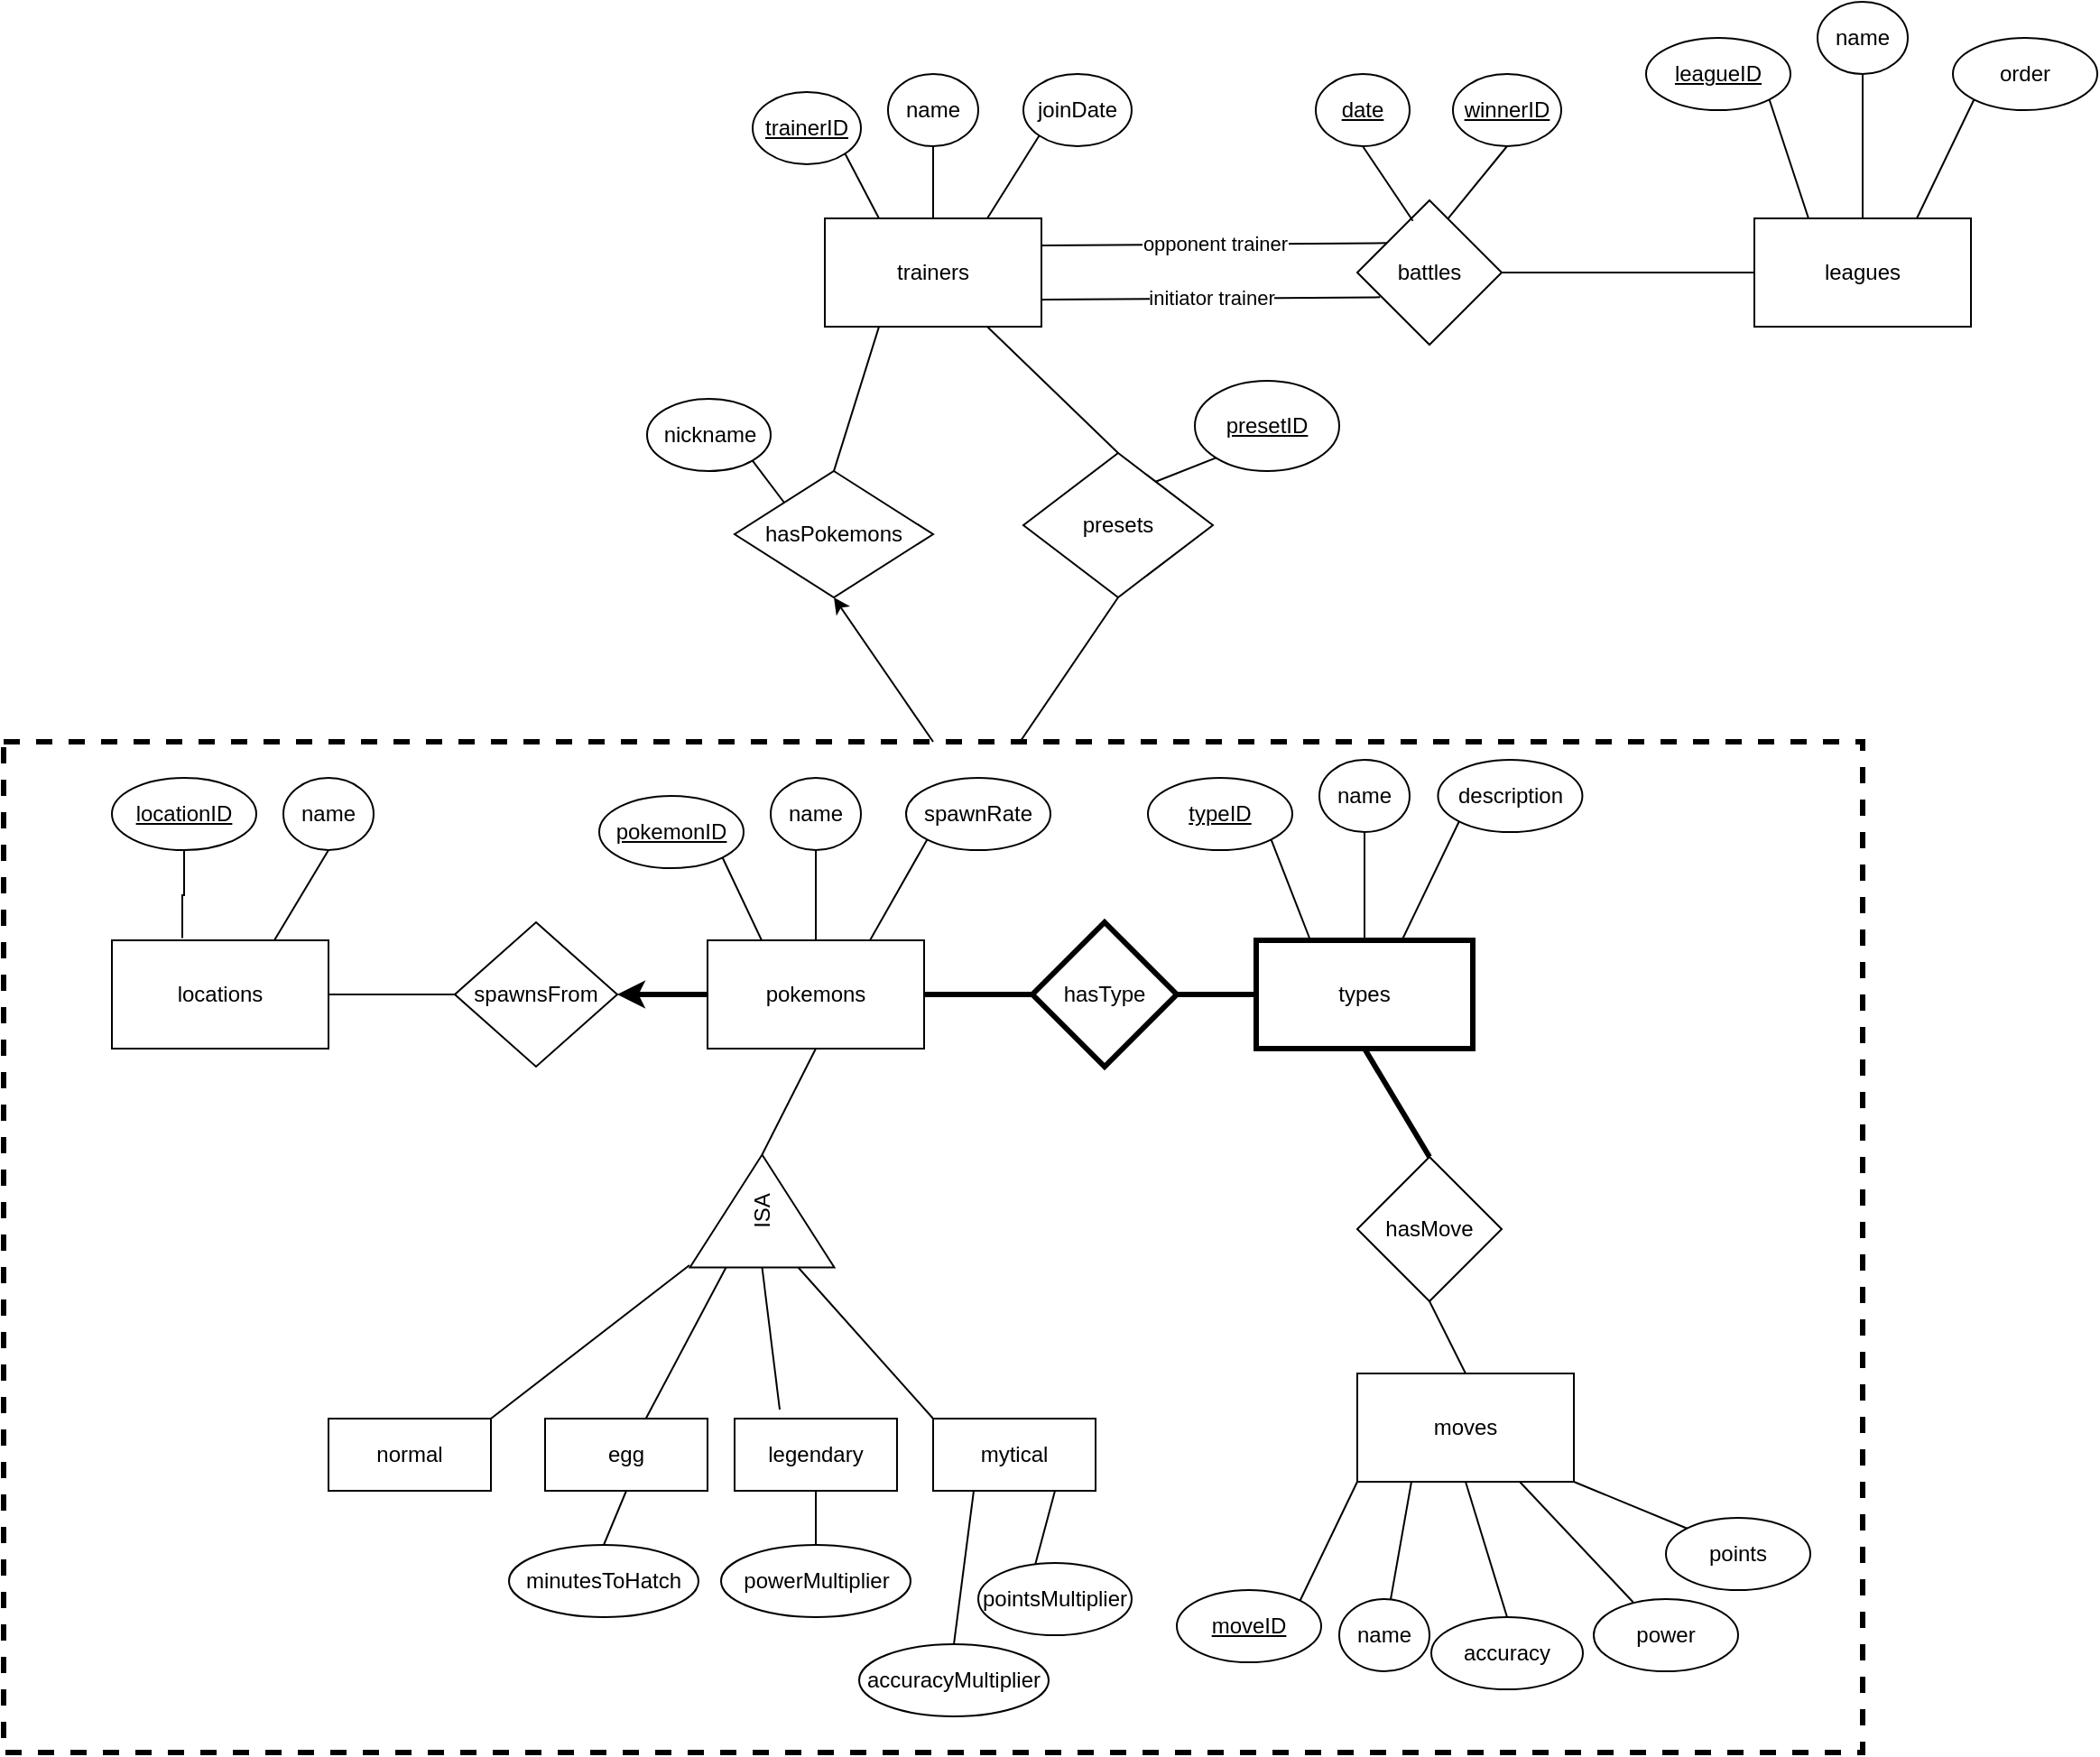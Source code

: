 <mxfile version="20.5.3" type="github">
  <diagram id="0p5sOn9IM3p2lrbPk7xw" name="Sayfa -1">
    <mxGraphModel dx="1673" dy="2027" grid="1" gridSize="10" guides="1" tooltips="1" connect="1" arrows="1" fold="1" page="1" pageScale="1" pageWidth="827" pageHeight="1169" math="0" shadow="0">
      <root>
        <mxCell id="0" />
        <mxCell id="1" parent="0" />
        <mxCell id="mbP8TRgjL7w7NpLtnhRK-1" value="trainers" style="rounded=0;whiteSpace=wrap;html=1;" parent="1" vertex="1">
          <mxGeometry x="615" y="-170" width="120" height="60" as="geometry" />
        </mxCell>
        <mxCell id="mbP8TRgjL7w7NpLtnhRK-4" value="&lt;u&gt;trainerID&lt;/u&gt;" style="ellipse;whiteSpace=wrap;html=1;" parent="1" vertex="1">
          <mxGeometry x="575" y="-240" width="60" height="40" as="geometry" />
        </mxCell>
        <mxCell id="mbP8TRgjL7w7NpLtnhRK-5" value="" style="endArrow=none;html=1;rounded=0;exitX=1;exitY=1;exitDx=0;exitDy=0;entryX=0.25;entryY=0;entryDx=0;entryDy=0;" parent="1" source="mbP8TRgjL7w7NpLtnhRK-4" target="mbP8TRgjL7w7NpLtnhRK-1" edge="1">
          <mxGeometry width="50" height="50" relative="1" as="geometry">
            <mxPoint x="945" y="-30" as="sourcePoint" />
            <mxPoint x="995" y="-80" as="targetPoint" />
          </mxGeometry>
        </mxCell>
        <mxCell id="_CFFiFyCOQSLz_YWFSRL-6" style="edgeStyle=orthogonalEdgeStyle;rounded=0;orthogonalLoop=1;jettySize=auto;html=1;exitX=0.5;exitY=1;exitDx=0;exitDy=0;entryX=0.5;entryY=0;entryDx=0;entryDy=0;endArrow=none;endFill=0;" parent="1" source="_CFFiFyCOQSLz_YWFSRL-1" target="mbP8TRgjL7w7NpLtnhRK-1" edge="1">
          <mxGeometry relative="1" as="geometry" />
        </mxCell>
        <mxCell id="_CFFiFyCOQSLz_YWFSRL-1" value="name" style="ellipse;whiteSpace=wrap;html=1;" parent="1" vertex="1">
          <mxGeometry x="650" y="-250" width="50" height="40" as="geometry" />
        </mxCell>
        <mxCell id="_CFFiFyCOQSLz_YWFSRL-8" value="joinDate" style="ellipse;whiteSpace=wrap;html=1;" parent="1" vertex="1">
          <mxGeometry x="725" y="-250" width="60" height="40" as="geometry" />
        </mxCell>
        <mxCell id="_CFFiFyCOQSLz_YWFSRL-9" value="" style="endArrow=none;html=1;rounded=0;exitX=0.75;exitY=0;exitDx=0;exitDy=0;entryX=0;entryY=1;entryDx=0;entryDy=0;" parent="1" source="mbP8TRgjL7w7NpLtnhRK-1" target="_CFFiFyCOQSLz_YWFSRL-8" edge="1">
          <mxGeometry width="50" height="50" relative="1" as="geometry">
            <mxPoint x="735" y="20" as="sourcePoint" />
            <mxPoint x="785" y="-30" as="targetPoint" />
          </mxGeometry>
        </mxCell>
        <mxCell id="_CFFiFyCOQSLz_YWFSRL-10" value="pokemons" style="rounded=0;whiteSpace=wrap;html=1;" parent="1" vertex="1">
          <mxGeometry x="550" y="230" width="120" height="60" as="geometry" />
        </mxCell>
        <mxCell id="_CFFiFyCOQSLz_YWFSRL-11" value="&lt;u&gt;pokemonID&lt;/u&gt;" style="ellipse;whiteSpace=wrap;html=1;" parent="1" vertex="1">
          <mxGeometry x="490" y="150" width="80" height="40" as="geometry" />
        </mxCell>
        <mxCell id="_CFFiFyCOQSLz_YWFSRL-12" value="" style="endArrow=none;html=1;rounded=0;exitX=1;exitY=1;exitDx=0;exitDy=0;entryX=0.25;entryY=0;entryDx=0;entryDy=0;" parent="1" source="_CFFiFyCOQSLz_YWFSRL-11" target="_CFFiFyCOQSLz_YWFSRL-10" edge="1">
          <mxGeometry width="50" height="50" relative="1" as="geometry">
            <mxPoint x="880" y="360" as="sourcePoint" />
            <mxPoint x="930" y="310" as="targetPoint" />
          </mxGeometry>
        </mxCell>
        <mxCell id="_CFFiFyCOQSLz_YWFSRL-13" style="edgeStyle=orthogonalEdgeStyle;rounded=0;orthogonalLoop=1;jettySize=auto;html=1;exitX=0.5;exitY=1;exitDx=0;exitDy=0;entryX=0.5;entryY=0;entryDx=0;entryDy=0;endArrow=none;endFill=0;" parent="1" source="_CFFiFyCOQSLz_YWFSRL-14" target="_CFFiFyCOQSLz_YWFSRL-10" edge="1">
          <mxGeometry relative="1" as="geometry" />
        </mxCell>
        <mxCell id="_CFFiFyCOQSLz_YWFSRL-14" value="name" style="ellipse;whiteSpace=wrap;html=1;" parent="1" vertex="1">
          <mxGeometry x="585" y="140" width="50" height="40" as="geometry" />
        </mxCell>
        <mxCell id="_CFFiFyCOQSLz_YWFSRL-15" value="spawnRate" style="ellipse;whiteSpace=wrap;html=1;" parent="1" vertex="1">
          <mxGeometry x="660" y="140" width="80" height="40" as="geometry" />
        </mxCell>
        <mxCell id="_CFFiFyCOQSLz_YWFSRL-16" value="" style="endArrow=none;html=1;rounded=0;exitX=0.75;exitY=0;exitDx=0;exitDy=0;entryX=0;entryY=1;entryDx=0;entryDy=0;" parent="1" source="_CFFiFyCOQSLz_YWFSRL-10" target="_CFFiFyCOQSLz_YWFSRL-15" edge="1">
          <mxGeometry width="50" height="50" relative="1" as="geometry">
            <mxPoint x="670" y="410" as="sourcePoint" />
            <mxPoint x="720" y="360" as="targetPoint" />
          </mxGeometry>
        </mxCell>
        <mxCell id="_CFFiFyCOQSLz_YWFSRL-17" value="leagues" style="rounded=0;whiteSpace=wrap;html=1;" parent="1" vertex="1">
          <mxGeometry x="1130" y="-170" width="120" height="60" as="geometry" />
        </mxCell>
        <mxCell id="_CFFiFyCOQSLz_YWFSRL-18" value="&lt;u&gt;leagueID&lt;/u&gt;" style="ellipse;whiteSpace=wrap;html=1;" parent="1" vertex="1">
          <mxGeometry x="1070" y="-270" width="80" height="40" as="geometry" />
        </mxCell>
        <mxCell id="_CFFiFyCOQSLz_YWFSRL-19" value="" style="endArrow=none;html=1;rounded=0;exitX=1;exitY=1;exitDx=0;exitDy=0;entryX=0.25;entryY=0;entryDx=0;entryDy=0;" parent="1" source="_CFFiFyCOQSLz_YWFSRL-18" target="_CFFiFyCOQSLz_YWFSRL-17" edge="1">
          <mxGeometry width="50" height="50" relative="1" as="geometry">
            <mxPoint x="1460" y="-50" as="sourcePoint" />
            <mxPoint x="1510" y="-100" as="targetPoint" />
          </mxGeometry>
        </mxCell>
        <mxCell id="_CFFiFyCOQSLz_YWFSRL-20" style="edgeStyle=orthogonalEdgeStyle;rounded=0;orthogonalLoop=1;jettySize=auto;html=1;exitX=0.5;exitY=1;exitDx=0;exitDy=0;entryX=0.5;entryY=0;entryDx=0;entryDy=0;endArrow=none;endFill=0;" parent="1" source="_CFFiFyCOQSLz_YWFSRL-21" target="_CFFiFyCOQSLz_YWFSRL-17" edge="1">
          <mxGeometry relative="1" as="geometry" />
        </mxCell>
        <mxCell id="_CFFiFyCOQSLz_YWFSRL-21" value="name" style="ellipse;whiteSpace=wrap;html=1;" parent="1" vertex="1">
          <mxGeometry x="1165" y="-290" width="50" height="40" as="geometry" />
        </mxCell>
        <mxCell id="_CFFiFyCOQSLz_YWFSRL-22" value="order" style="ellipse;whiteSpace=wrap;html=1;" parent="1" vertex="1">
          <mxGeometry x="1240" y="-270" width="80" height="40" as="geometry" />
        </mxCell>
        <mxCell id="_CFFiFyCOQSLz_YWFSRL-23" value="" style="endArrow=none;html=1;rounded=0;exitX=0.75;exitY=0;exitDx=0;exitDy=0;entryX=0;entryY=1;entryDx=0;entryDy=0;" parent="1" source="_CFFiFyCOQSLz_YWFSRL-17" target="_CFFiFyCOQSLz_YWFSRL-22" edge="1">
          <mxGeometry width="50" height="50" relative="1" as="geometry">
            <mxPoint x="1250" as="sourcePoint" />
            <mxPoint x="1300" y="-50" as="targetPoint" />
          </mxGeometry>
        </mxCell>
        <mxCell id="_CFFiFyCOQSLz_YWFSRL-39" style="edgeStyle=orthogonalEdgeStyle;rounded=0;orthogonalLoop=1;jettySize=auto;html=1;exitX=0;exitY=0.5;exitDx=0;exitDy=0;entryX=1;entryY=0.5;entryDx=0;entryDy=0;endArrow=none;endFill=0;strokeWidth=3;" parent="1" source="_CFFiFyCOQSLz_YWFSRL-26" target="_CFFiFyCOQSLz_YWFSRL-37" edge="1">
          <mxGeometry relative="1" as="geometry" />
        </mxCell>
        <mxCell id="_CFFiFyCOQSLz_YWFSRL-26" value="types" style="rounded=0;whiteSpace=wrap;html=1;strokeWidth=3;" parent="1" vertex="1">
          <mxGeometry x="854" y="230" width="120" height="60" as="geometry" />
        </mxCell>
        <mxCell id="_CFFiFyCOQSLz_YWFSRL-27" value="&lt;u&gt;typeID&lt;/u&gt;" style="ellipse;whiteSpace=wrap;html=1;" parent="1" vertex="1">
          <mxGeometry x="794" y="140" width="80" height="40" as="geometry" />
        </mxCell>
        <mxCell id="_CFFiFyCOQSLz_YWFSRL-28" value="" style="endArrow=none;html=1;rounded=0;exitX=1;exitY=1;exitDx=0;exitDy=0;entryX=0.25;entryY=0;entryDx=0;entryDy=0;" parent="1" source="_CFFiFyCOQSLz_YWFSRL-27" target="_CFFiFyCOQSLz_YWFSRL-26" edge="1">
          <mxGeometry width="50" height="50" relative="1" as="geometry">
            <mxPoint x="1184" y="350" as="sourcePoint" />
            <mxPoint x="1234" y="300" as="targetPoint" />
          </mxGeometry>
        </mxCell>
        <mxCell id="_CFFiFyCOQSLz_YWFSRL-29" style="edgeStyle=orthogonalEdgeStyle;rounded=0;orthogonalLoop=1;jettySize=auto;html=1;exitX=0.5;exitY=1;exitDx=0;exitDy=0;entryX=0.5;entryY=0;entryDx=0;entryDy=0;endArrow=none;endFill=0;" parent="1" source="_CFFiFyCOQSLz_YWFSRL-30" target="_CFFiFyCOQSLz_YWFSRL-26" edge="1">
          <mxGeometry relative="1" as="geometry" />
        </mxCell>
        <mxCell id="_CFFiFyCOQSLz_YWFSRL-30" value="name" style="ellipse;whiteSpace=wrap;html=1;" parent="1" vertex="1">
          <mxGeometry x="889" y="130" width="50" height="40" as="geometry" />
        </mxCell>
        <mxCell id="_CFFiFyCOQSLz_YWFSRL-32" value="description" style="ellipse;whiteSpace=wrap;html=1;" parent="1" vertex="1">
          <mxGeometry x="954.72" y="130" width="80" height="40" as="geometry" />
        </mxCell>
        <mxCell id="_CFFiFyCOQSLz_YWFSRL-33" value="" style="endArrow=none;html=1;rounded=0;exitX=0.75;exitY=0;exitDx=0;exitDy=0;entryX=0;entryY=1;entryDx=0;entryDy=0;" parent="1" target="_CFFiFyCOQSLz_YWFSRL-32" edge="1">
          <mxGeometry width="50" height="50" relative="1" as="geometry">
            <mxPoint x="934.72" y="230" as="sourcePoint" />
            <mxPoint x="1014.72" y="350" as="targetPoint" />
          </mxGeometry>
        </mxCell>
        <mxCell id="_CFFiFyCOQSLz_YWFSRL-41" style="edgeStyle=orthogonalEdgeStyle;rounded=0;orthogonalLoop=1;jettySize=auto;html=1;exitX=0;exitY=0.5;exitDx=0;exitDy=0;entryX=1;entryY=0.5;entryDx=0;entryDy=0;endArrow=none;endFill=0;startArrow=none;startFill=0;strokeWidth=3;" parent="1" source="_CFFiFyCOQSLz_YWFSRL-37" target="_CFFiFyCOQSLz_YWFSRL-10" edge="1">
          <mxGeometry relative="1" as="geometry" />
        </mxCell>
        <mxCell id="_CFFiFyCOQSLz_YWFSRL-37" value="hasType" style="rhombus;whiteSpace=wrap;html=1;strokeWidth=3;" parent="1" vertex="1">
          <mxGeometry x="730" y="220" width="80" height="80" as="geometry" />
        </mxCell>
        <mxCell id="sR-MP5B-pgGaU7aGURbe-1" value="moves" style="rounded=0;whiteSpace=wrap;html=1;" parent="1" vertex="1">
          <mxGeometry x="910" y="470" width="120" height="60" as="geometry" />
        </mxCell>
        <mxCell id="sR-MP5B-pgGaU7aGURbe-2" value="&lt;u&gt;moveID&lt;/u&gt;" style="ellipse;whiteSpace=wrap;html=1;" parent="1" vertex="1">
          <mxGeometry x="810" y="590" width="80" height="40" as="geometry" />
        </mxCell>
        <mxCell id="sR-MP5B-pgGaU7aGURbe-5" value="name" style="ellipse;whiteSpace=wrap;html=1;" parent="1" vertex="1">
          <mxGeometry x="900" y="595" width="50" height="40" as="geometry" />
        </mxCell>
        <mxCell id="sR-MP5B-pgGaU7aGURbe-6" value="accuracy" style="ellipse;whiteSpace=wrap;html=1;" parent="1" vertex="1">
          <mxGeometry x="951" y="605" width="84" height="40" as="geometry" />
        </mxCell>
        <mxCell id="sR-MP5B-pgGaU7aGURbe-8" value="power" style="ellipse;whiteSpace=wrap;html=1;" parent="1" vertex="1">
          <mxGeometry x="1041" y="595" width="80" height="40" as="geometry" />
        </mxCell>
        <mxCell id="sR-MP5B-pgGaU7aGURbe-9" value="points" style="ellipse;whiteSpace=wrap;html=1;" parent="1" vertex="1">
          <mxGeometry x="1081" y="550" width="80" height="40" as="geometry" />
        </mxCell>
        <mxCell id="sR-MP5B-pgGaU7aGURbe-21" value="hasMove" style="rhombus;whiteSpace=wrap;html=1;" parent="1" vertex="1">
          <mxGeometry x="910" y="350" width="80" height="80" as="geometry" />
        </mxCell>
        <mxCell id="sR-MP5B-pgGaU7aGURbe-37" style="edgeStyle=orthogonalEdgeStyle;rounded=0;orthogonalLoop=1;jettySize=auto;html=1;exitX=1;exitY=0.5;exitDx=0;exitDy=0;startArrow=classic;startFill=1;endArrow=none;endFill=0;strokeWidth=3;" parent="1" source="sR-MP5B-pgGaU7aGURbe-24" target="_CFFiFyCOQSLz_YWFSRL-10" edge="1">
          <mxGeometry relative="1" as="geometry" />
        </mxCell>
        <mxCell id="sR-MP5B-pgGaU7aGURbe-38" style="edgeStyle=orthogonalEdgeStyle;rounded=0;orthogonalLoop=1;jettySize=auto;html=1;exitX=0;exitY=0.5;exitDx=0;exitDy=0;entryX=1;entryY=0.5;entryDx=0;entryDy=0;strokeWidth=1;startArrow=none;startFill=0;endArrow=none;endFill=0;" parent="1" source="sR-MP5B-pgGaU7aGURbe-24" target="sR-MP5B-pgGaU7aGURbe-30" edge="1">
          <mxGeometry relative="1" as="geometry" />
        </mxCell>
        <mxCell id="sR-MP5B-pgGaU7aGURbe-24" value="spawnsFrom" style="rhombus;whiteSpace=wrap;html=1;" parent="1" vertex="1">
          <mxGeometry x="410" y="220" width="90" height="80" as="geometry" />
        </mxCell>
        <mxCell id="sR-MP5B-pgGaU7aGURbe-30" value="locations" style="rounded=0;whiteSpace=wrap;html=1;" parent="1" vertex="1">
          <mxGeometry x="220" y="230" width="120" height="60" as="geometry" />
        </mxCell>
        <mxCell id="sR-MP5B-pgGaU7aGURbe-33" value="name" style="ellipse;whiteSpace=wrap;html=1;" parent="1" vertex="1">
          <mxGeometry x="315" y="140" width="50" height="40" as="geometry" />
        </mxCell>
        <mxCell id="sR-MP5B-pgGaU7aGURbe-39" style="edgeStyle=orthogonalEdgeStyle;rounded=0;orthogonalLoop=1;jettySize=auto;html=1;exitX=0.5;exitY=1;exitDx=0;exitDy=0;entryX=0.325;entryY=-0.021;entryDx=0;entryDy=0;entryPerimeter=0;strokeWidth=1;startArrow=none;startFill=0;endArrow=none;endFill=0;" parent="1" source="sR-MP5B-pgGaU7aGURbe-34" target="sR-MP5B-pgGaU7aGURbe-30" edge="1">
          <mxGeometry relative="1" as="geometry" />
        </mxCell>
        <mxCell id="sR-MP5B-pgGaU7aGURbe-34" value="&lt;u&gt;locationID&lt;/u&gt;" style="ellipse;whiteSpace=wrap;html=1;" parent="1" vertex="1">
          <mxGeometry x="220" y="140" width="80" height="40" as="geometry" />
        </mxCell>
        <mxCell id="sR-MP5B-pgGaU7aGURbe-41" value="" style="endArrow=none;html=1;rounded=0;strokeWidth=1;entryX=0.5;entryY=1;entryDx=0;entryDy=0;exitX=0.75;exitY=0;exitDx=0;exitDy=0;" parent="1" source="sR-MP5B-pgGaU7aGURbe-30" target="sR-MP5B-pgGaU7aGURbe-33" edge="1">
          <mxGeometry width="50" height="50" relative="1" as="geometry">
            <mxPoint x="470" y="610" as="sourcePoint" />
            <mxPoint x="520" y="560" as="targetPoint" />
          </mxGeometry>
        </mxCell>
        <mxCell id="sR-MP5B-pgGaU7aGURbe-42" value="" style="endArrow=none;html=1;rounded=0;strokeWidth=1;entryX=0;entryY=1;entryDx=0;entryDy=0;exitX=1;exitY=0;exitDx=0;exitDy=0;" parent="1" source="sR-MP5B-pgGaU7aGURbe-2" target="sR-MP5B-pgGaU7aGURbe-1" edge="1">
          <mxGeometry width="50" height="50" relative="1" as="geometry">
            <mxPoint x="840" y="530" as="sourcePoint" />
            <mxPoint x="830" y="470" as="targetPoint" />
          </mxGeometry>
        </mxCell>
        <mxCell id="sR-MP5B-pgGaU7aGURbe-43" value="" style="endArrow=none;html=1;rounded=0;strokeWidth=1;entryX=1;entryY=1;entryDx=0;entryDy=0;exitX=0;exitY=0;exitDx=0;exitDy=0;" parent="1" source="sR-MP5B-pgGaU7aGURbe-9" target="sR-MP5B-pgGaU7aGURbe-1" edge="1">
          <mxGeometry width="50" height="50" relative="1" as="geometry">
            <mxPoint x="851.6" y="538.16" as="sourcePoint" />
            <mxPoint x="870.0" y="520" as="targetPoint" />
          </mxGeometry>
        </mxCell>
        <mxCell id="sR-MP5B-pgGaU7aGURbe-44" value="" style="endArrow=none;html=1;rounded=0;strokeWidth=1;entryX=0.75;entryY=1;entryDx=0;entryDy=0;exitX=0.273;exitY=0.043;exitDx=0;exitDy=0;exitPerimeter=0;" parent="1" source="sR-MP5B-pgGaU7aGURbe-8" target="sR-MP5B-pgGaU7aGURbe-1" edge="1">
          <mxGeometry width="50" height="50" relative="1" as="geometry">
            <mxPoint x="861.6" y="548.16" as="sourcePoint" />
            <mxPoint x="880.0" y="530" as="targetPoint" />
          </mxGeometry>
        </mxCell>
        <mxCell id="sR-MP5B-pgGaU7aGURbe-45" value="" style="endArrow=none;html=1;rounded=0;strokeWidth=1;entryX=0.5;entryY=1;entryDx=0;entryDy=0;exitX=0.5;exitY=0;exitDx=0;exitDy=0;" parent="1" source="sR-MP5B-pgGaU7aGURbe-6" target="sR-MP5B-pgGaU7aGURbe-1" edge="1">
          <mxGeometry width="50" height="50" relative="1" as="geometry">
            <mxPoint x="871.6" y="558.16" as="sourcePoint" />
            <mxPoint x="890.0" y="540" as="targetPoint" />
          </mxGeometry>
        </mxCell>
        <mxCell id="sR-MP5B-pgGaU7aGURbe-46" value="" style="endArrow=none;html=1;rounded=0;strokeWidth=1;entryX=0.25;entryY=1;entryDx=0;entryDy=0;" parent="1" source="sR-MP5B-pgGaU7aGURbe-5" target="sR-MP5B-pgGaU7aGURbe-1" edge="1">
          <mxGeometry width="50" height="50" relative="1" as="geometry">
            <mxPoint x="881.6" y="568.16" as="sourcePoint" />
            <mxPoint x="900.0" y="550" as="targetPoint" />
          </mxGeometry>
        </mxCell>
        <mxCell id="sR-MP5B-pgGaU7aGURbe-51" value="" style="endArrow=none;html=1;rounded=0;strokeWidth=1;exitX=1;exitY=0.5;exitDx=0;exitDy=0;entryX=0.5;entryY=1;entryDx=0;entryDy=0;" parent="1" source="sR-MP5B-pgGaU7aGURbe-53" target="_CFFiFyCOQSLz_YWFSRL-10" edge="1">
          <mxGeometry width="50" height="50" relative="1" as="geometry">
            <mxPoint x="610.0" y="350" as="sourcePoint" />
            <mxPoint x="700" y="280" as="targetPoint" />
          </mxGeometry>
        </mxCell>
        <mxCell id="sR-MP5B-pgGaU7aGURbe-53" value="ISA" style="triangle;whiteSpace=wrap;html=1;rotation=-90;" parent="1" vertex="1">
          <mxGeometry x="549" y="340" width="62.5" height="80" as="geometry" />
        </mxCell>
        <mxCell id="sR-MP5B-pgGaU7aGURbe-63" value="normal" style="rounded=0;whiteSpace=wrap;html=1;" parent="1" vertex="1">
          <mxGeometry x="340" y="495" width="90" height="40" as="geometry" />
        </mxCell>
        <mxCell id="sR-MP5B-pgGaU7aGURbe-65" value="egg" style="rounded=0;whiteSpace=wrap;html=1;" parent="1" vertex="1">
          <mxGeometry x="460" y="495" width="90" height="40" as="geometry" />
        </mxCell>
        <mxCell id="sR-MP5B-pgGaU7aGURbe-66" value="legendary" style="rounded=0;whiteSpace=wrap;html=1;" parent="1" vertex="1">
          <mxGeometry x="565" y="495" width="90" height="40" as="geometry" />
        </mxCell>
        <mxCell id="sR-MP5B-pgGaU7aGURbe-67" value="mytical" style="rounded=0;whiteSpace=wrap;html=1;" parent="1" vertex="1">
          <mxGeometry x="675" y="495" width="90" height="40" as="geometry" />
        </mxCell>
        <mxCell id="sR-MP5B-pgGaU7aGURbe-69" value="" style="endArrow=none;html=1;rounded=0;strokeWidth=1;exitX=1;exitY=0;exitDx=0;exitDy=0;" parent="1" source="sR-MP5B-pgGaU7aGURbe-63" edge="1">
          <mxGeometry width="50" height="50" relative="1" as="geometry">
            <mxPoint x="450" y="550" as="sourcePoint" />
            <mxPoint x="540" y="410" as="targetPoint" />
          </mxGeometry>
        </mxCell>
        <mxCell id="sR-MP5B-pgGaU7aGURbe-70" value="" style="endArrow=none;html=1;rounded=0;strokeWidth=1;exitX=0.619;exitY=0.007;exitDx=0;exitDy=0;exitPerimeter=0;entryX=0;entryY=0.25;entryDx=0;entryDy=0;" parent="1" source="sR-MP5B-pgGaU7aGURbe-65" target="sR-MP5B-pgGaU7aGURbe-53" edge="1">
          <mxGeometry width="50" height="50" relative="1" as="geometry">
            <mxPoint x="500" y="490" as="sourcePoint" />
            <mxPoint x="550" y="420" as="targetPoint" />
          </mxGeometry>
        </mxCell>
        <mxCell id="sR-MP5B-pgGaU7aGURbe-71" value="" style="endArrow=none;html=1;rounded=0;strokeWidth=1;entryX=0;entryY=0.5;entryDx=0;entryDy=0;" parent="1" target="sR-MP5B-pgGaU7aGURbe-53" edge="1">
          <mxGeometry width="50" height="50" relative="1" as="geometry">
            <mxPoint x="590" y="490" as="sourcePoint" />
            <mxPoint x="570.25" y="421.25" as="targetPoint" />
          </mxGeometry>
        </mxCell>
        <mxCell id="sR-MP5B-pgGaU7aGURbe-72" value="" style="endArrow=none;html=1;rounded=0;strokeWidth=1;exitX=0;exitY=0;exitDx=0;exitDy=0;entryX=0;entryY=0.75;entryDx=0;entryDy=0;" parent="1" source="sR-MP5B-pgGaU7aGURbe-67" target="sR-MP5B-pgGaU7aGURbe-53" edge="1">
          <mxGeometry width="50" height="50" relative="1" as="geometry">
            <mxPoint x="535.71" y="515.28" as="sourcePoint" />
            <mxPoint x="580.25" y="431.25" as="targetPoint" />
          </mxGeometry>
        </mxCell>
        <mxCell id="sR-MP5B-pgGaU7aGURbe-73" value="minutesToHatch" style="ellipse;whiteSpace=wrap;html=1;" parent="1" vertex="1">
          <mxGeometry x="440" y="565" width="105" height="40" as="geometry" />
        </mxCell>
        <mxCell id="sR-MP5B-pgGaU7aGURbe-74" value="powerMultiplier" style="ellipse;whiteSpace=wrap;html=1;" parent="1" vertex="1">
          <mxGeometry x="557.5" y="565" width="105" height="40" as="geometry" />
        </mxCell>
        <mxCell id="sR-MP5B-pgGaU7aGURbe-75" value="accuracyMultiplier" style="ellipse;whiteSpace=wrap;html=1;" parent="1" vertex="1">
          <mxGeometry x="634" y="620" width="105" height="40" as="geometry" />
        </mxCell>
        <mxCell id="sR-MP5B-pgGaU7aGURbe-76" value="pointsMultiplier" style="ellipse;whiteSpace=wrap;html=1;" parent="1" vertex="1">
          <mxGeometry x="700" y="575" width="85" height="40" as="geometry" />
        </mxCell>
        <mxCell id="sR-MP5B-pgGaU7aGURbe-83" value="" style="endArrow=none;html=1;rounded=0;strokeWidth=1;entryX=0.5;entryY=0;entryDx=0;entryDy=0;exitX=0.25;exitY=1;exitDx=0;exitDy=0;" parent="1" source="sR-MP5B-pgGaU7aGURbe-67" target="sR-MP5B-pgGaU7aGURbe-75" edge="1">
          <mxGeometry width="50" height="50" relative="1" as="geometry">
            <mxPoint x="710" y="560" as="sourcePoint" />
            <mxPoint x="790" y="470" as="targetPoint" />
          </mxGeometry>
        </mxCell>
        <mxCell id="sR-MP5B-pgGaU7aGURbe-84" value="" style="endArrow=none;html=1;rounded=0;strokeWidth=1;entryX=0.75;entryY=1;entryDx=0;entryDy=0;exitX=0.373;exitY=0.008;exitDx=0;exitDy=0;exitPerimeter=0;" parent="1" source="sR-MP5B-pgGaU7aGURbe-76" target="sR-MP5B-pgGaU7aGURbe-67" edge="1">
          <mxGeometry width="50" height="50" relative="1" as="geometry">
            <mxPoint x="740" y="520" as="sourcePoint" />
            <mxPoint x="790" y="470" as="targetPoint" />
          </mxGeometry>
        </mxCell>
        <mxCell id="sR-MP5B-pgGaU7aGURbe-85" value="" style="endArrow=none;html=1;rounded=0;strokeWidth=3;entryX=0.5;entryY=1;entryDx=0;entryDy=0;exitX=0.5;exitY=0;exitDx=0;exitDy=0;startArrow=none;startFill=0;" parent="1" source="sR-MP5B-pgGaU7aGURbe-21" target="_CFFiFyCOQSLz_YWFSRL-26" edge="1">
          <mxGeometry width="50" height="50" relative="1" as="geometry">
            <mxPoint x="740" y="520" as="sourcePoint" />
            <mxPoint x="790" y="470" as="targetPoint" />
          </mxGeometry>
        </mxCell>
        <mxCell id="sR-MP5B-pgGaU7aGURbe-87" value="" style="endArrow=none;html=1;rounded=0;strokeWidth=1;entryX=0.5;entryY=1;entryDx=0;entryDy=0;exitX=0.5;exitY=0;exitDx=0;exitDy=0;" parent="1" source="sR-MP5B-pgGaU7aGURbe-1" target="sR-MP5B-pgGaU7aGURbe-21" edge="1">
          <mxGeometry width="50" height="50" relative="1" as="geometry">
            <mxPoint x="740" y="520" as="sourcePoint" />
            <mxPoint x="790" y="470" as="targetPoint" />
          </mxGeometry>
        </mxCell>
        <mxCell id="sR-MP5B-pgGaU7aGURbe-88" value="" style="endArrow=none;html=1;rounded=0;strokeWidth=1;entryX=0.5;entryY=1;entryDx=0;entryDy=0;exitX=0.5;exitY=0;exitDx=0;exitDy=0;" parent="1" source="sR-MP5B-pgGaU7aGURbe-74" target="sR-MP5B-pgGaU7aGURbe-66" edge="1">
          <mxGeometry width="50" height="50" relative="1" as="geometry">
            <mxPoint x="750" y="530" as="sourcePoint" />
            <mxPoint x="800" y="480" as="targetPoint" />
          </mxGeometry>
        </mxCell>
        <mxCell id="sR-MP5B-pgGaU7aGURbe-89" value="" style="endArrow=none;html=1;rounded=0;strokeWidth=1;entryX=0.5;entryY=1;entryDx=0;entryDy=0;exitX=0.5;exitY=0;exitDx=0;exitDy=0;" parent="1" source="sR-MP5B-pgGaU7aGURbe-73" target="sR-MP5B-pgGaU7aGURbe-65" edge="1">
          <mxGeometry width="50" height="50" relative="1" as="geometry">
            <mxPoint x="760" y="540" as="sourcePoint" />
            <mxPoint x="810" y="490" as="targetPoint" />
          </mxGeometry>
        </mxCell>
        <mxCell id="GqBREQ20nbdP9Gs7GXl7-4" value="" style="rounded=0;whiteSpace=wrap;html=1;strokeWidth=3;gradientColor=none;fillColor=none;fillStyle=auto;dashed=1;" vertex="1" parent="1">
          <mxGeometry x="160" y="120" width="1030" height="560" as="geometry" />
        </mxCell>
        <mxCell id="GqBREQ20nbdP9Gs7GXl7-5" value="hasPokemons" style="rhombus;whiteSpace=wrap;html=1;fillStyle=auto;strokeWidth=1;fillColor=none;gradientColor=none;" vertex="1" parent="1">
          <mxGeometry x="565" y="-30" width="110" height="70" as="geometry" />
        </mxCell>
        <mxCell id="GqBREQ20nbdP9Gs7GXl7-6" value="" style="endArrow=classic;html=1;rounded=0;strokeWidth=1;entryX=0.5;entryY=1;entryDx=0;entryDy=0;exitX=0.5;exitY=0;exitDx=0;exitDy=0;endFill=1;" edge="1" parent="1" source="GqBREQ20nbdP9Gs7GXl7-4" target="GqBREQ20nbdP9Gs7GXl7-5">
          <mxGeometry width="50" height="50" relative="1" as="geometry">
            <mxPoint x="540" y="160" as="sourcePoint" />
            <mxPoint x="590" y="110" as="targetPoint" />
          </mxGeometry>
        </mxCell>
        <mxCell id="GqBREQ20nbdP9Gs7GXl7-7" value="" style="endArrow=none;html=1;rounded=0;strokeWidth=1;entryX=0.5;entryY=0;entryDx=0;entryDy=0;exitX=0.25;exitY=1;exitDx=0;exitDy=0;" edge="1" parent="1" source="mbP8TRgjL7w7NpLtnhRK-1" target="GqBREQ20nbdP9Gs7GXl7-5">
          <mxGeometry width="50" height="50" relative="1" as="geometry">
            <mxPoint x="540" y="160" as="sourcePoint" />
            <mxPoint x="590" y="110" as="targetPoint" />
          </mxGeometry>
        </mxCell>
        <mxCell id="GqBREQ20nbdP9Gs7GXl7-9" value="nickname" style="ellipse;whiteSpace=wrap;html=1;fillStyle=auto;strokeWidth=1;fillColor=none;gradientColor=none;" vertex="1" parent="1">
          <mxGeometry x="516.5" y="-70" width="68.5" height="40" as="geometry" />
        </mxCell>
        <mxCell id="GqBREQ20nbdP9Gs7GXl7-10" value="" style="endArrow=none;html=1;rounded=0;strokeWidth=1;entryX=1;entryY=1;entryDx=0;entryDy=0;exitX=0;exitY=0;exitDx=0;exitDy=0;" edge="1" parent="1" source="GqBREQ20nbdP9Gs7GXl7-5" target="GqBREQ20nbdP9Gs7GXl7-9">
          <mxGeometry width="50" height="50" relative="1" as="geometry">
            <mxPoint x="540" y="60" as="sourcePoint" />
            <mxPoint x="590" y="10" as="targetPoint" />
          </mxGeometry>
        </mxCell>
        <mxCell id="GqBREQ20nbdP9Gs7GXl7-11" value="presets" style="rhombus;whiteSpace=wrap;html=1;fillStyle=auto;strokeWidth=1;fillColor=none;gradientColor=none;" vertex="1" parent="1">
          <mxGeometry x="725" y="-40" width="105" height="80" as="geometry" />
        </mxCell>
        <mxCell id="GqBREQ20nbdP9Gs7GXl7-12" value="" style="endArrow=none;html=1;rounded=0;strokeWidth=1;entryX=0.75;entryY=1;entryDx=0;entryDy=0;exitX=0.5;exitY=0;exitDx=0;exitDy=0;" edge="1" parent="1" source="GqBREQ20nbdP9Gs7GXl7-11" target="mbP8TRgjL7w7NpLtnhRK-1">
          <mxGeometry width="50" height="50" relative="1" as="geometry">
            <mxPoint x="540" y="140" as="sourcePoint" />
            <mxPoint x="590" y="90" as="targetPoint" />
          </mxGeometry>
        </mxCell>
        <mxCell id="GqBREQ20nbdP9Gs7GXl7-15" value="" style="endArrow=none;html=1;rounded=0;strokeWidth=1;entryX=0.5;entryY=1;entryDx=0;entryDy=0;exitX=0.546;exitY=0.002;exitDx=0;exitDy=0;exitPerimeter=0;" edge="1" parent="1" source="GqBREQ20nbdP9Gs7GXl7-4" target="GqBREQ20nbdP9Gs7GXl7-11">
          <mxGeometry width="50" height="50" relative="1" as="geometry">
            <mxPoint x="540" y="140" as="sourcePoint" />
            <mxPoint x="590" y="90" as="targetPoint" />
          </mxGeometry>
        </mxCell>
        <mxCell id="GqBREQ20nbdP9Gs7GXl7-16" value="&lt;u&gt;presetID&lt;/u&gt;" style="ellipse;whiteSpace=wrap;html=1;fillStyle=auto;strokeWidth=1;fillColor=none;gradientColor=none;" vertex="1" parent="1">
          <mxGeometry x="820" y="-80" width="80" height="50" as="geometry" />
        </mxCell>
        <mxCell id="GqBREQ20nbdP9Gs7GXl7-17" value="" style="endArrow=none;html=1;rounded=0;strokeWidth=1;entryX=0;entryY=1;entryDx=0;entryDy=0;exitX=0.695;exitY=0.2;exitDx=0;exitDy=0;exitPerimeter=0;" edge="1" parent="1" source="GqBREQ20nbdP9Gs7GXl7-11" target="GqBREQ20nbdP9Gs7GXl7-16">
          <mxGeometry width="50" height="50" relative="1" as="geometry">
            <mxPoint x="540" y="140" as="sourcePoint" />
            <mxPoint x="590" y="90" as="targetPoint" />
          </mxGeometry>
        </mxCell>
        <mxCell id="GqBREQ20nbdP9Gs7GXl7-18" value="battles" style="rhombus;whiteSpace=wrap;html=1;fillStyle=auto;strokeWidth=1;fillColor=none;gradientColor=none;" vertex="1" parent="1">
          <mxGeometry x="910" y="-180" width="80" height="80" as="geometry" />
        </mxCell>
        <mxCell id="GqBREQ20nbdP9Gs7GXl7-19" value="initiator trainer" style="endArrow=none;html=1;rounded=0;strokeWidth=1;entryX=1;entryY=0.75;entryDx=0;entryDy=0;exitX=0.158;exitY=0.671;exitDx=0;exitDy=0;exitPerimeter=0;" edge="1" parent="1" source="GqBREQ20nbdP9Gs7GXl7-18" target="mbP8TRgjL7w7NpLtnhRK-1">
          <mxGeometry width="50" height="50" relative="1" as="geometry">
            <mxPoint x="540" y="140" as="sourcePoint" />
            <mxPoint x="590" y="90" as="targetPoint" />
          </mxGeometry>
        </mxCell>
        <mxCell id="GqBREQ20nbdP9Gs7GXl7-21" value="opponent trainer" style="endArrow=none;html=1;rounded=0;strokeWidth=1;entryX=1;entryY=0.25;entryDx=0;entryDy=0;exitX=0.204;exitY=0.296;exitDx=0;exitDy=0;exitPerimeter=0;" edge="1" parent="1" source="GqBREQ20nbdP9Gs7GXl7-18" target="mbP8TRgjL7w7NpLtnhRK-1">
          <mxGeometry width="50" height="50" relative="1" as="geometry">
            <mxPoint x="920" y="-155" as="sourcePoint" />
            <mxPoint x="590" y="90" as="targetPoint" />
          </mxGeometry>
        </mxCell>
        <mxCell id="GqBREQ20nbdP9Gs7GXl7-22" value="&lt;u&gt;date&lt;/u&gt;" style="ellipse;whiteSpace=wrap;html=1;fillStyle=auto;strokeWidth=1;fillColor=none;gradientColor=none;" vertex="1" parent="1">
          <mxGeometry x="887" y="-250" width="52" height="40" as="geometry" />
        </mxCell>
        <mxCell id="GqBREQ20nbdP9Gs7GXl7-23" value="&lt;u&gt;winnerID&lt;/u&gt;" style="ellipse;whiteSpace=wrap;html=1;fillStyle=auto;strokeWidth=1;fillColor=none;gradientColor=none;" vertex="1" parent="1">
          <mxGeometry x="963" y="-250" width="60" height="40" as="geometry" />
        </mxCell>
        <mxCell id="GqBREQ20nbdP9Gs7GXl7-24" value="" style="endArrow=none;html=1;rounded=0;strokeWidth=1;exitX=1;exitY=0.5;exitDx=0;exitDy=0;entryX=0;entryY=0.5;entryDx=0;entryDy=0;" edge="1" parent="1" source="GqBREQ20nbdP9Gs7GXl7-18" target="_CFFiFyCOQSLz_YWFSRL-17">
          <mxGeometry width="50" height="50" relative="1" as="geometry">
            <mxPoint x="1110" y="-160" as="sourcePoint" />
            <mxPoint x="1160" y="-210" as="targetPoint" />
          </mxGeometry>
        </mxCell>
        <mxCell id="GqBREQ20nbdP9Gs7GXl7-25" value="" style="endArrow=none;html=1;rounded=0;strokeWidth=1;entryX=0.385;entryY=0.142;entryDx=0;entryDy=0;entryPerimeter=0;exitX=0.5;exitY=1;exitDx=0;exitDy=0;" edge="1" parent="1" source="GqBREQ20nbdP9Gs7GXl7-22" target="GqBREQ20nbdP9Gs7GXl7-18">
          <mxGeometry width="50" height="50" relative="1" as="geometry">
            <mxPoint x="1110" y="-160" as="sourcePoint" />
            <mxPoint x="1160" y="-210" as="targetPoint" />
          </mxGeometry>
        </mxCell>
        <mxCell id="GqBREQ20nbdP9Gs7GXl7-26" value="" style="endArrow=none;html=1;rounded=0;strokeWidth=1;exitX=0.625;exitY=0.131;exitDx=0;exitDy=0;exitPerimeter=0;entryX=0.5;entryY=1;entryDx=0;entryDy=0;" edge="1" parent="1" source="GqBREQ20nbdP9Gs7GXl7-18" target="GqBREQ20nbdP9Gs7GXl7-23">
          <mxGeometry width="50" height="50" relative="1" as="geometry">
            <mxPoint x="1110" y="-160" as="sourcePoint" />
            <mxPoint x="1160" y="-210" as="targetPoint" />
          </mxGeometry>
        </mxCell>
      </root>
    </mxGraphModel>
  </diagram>
</mxfile>
